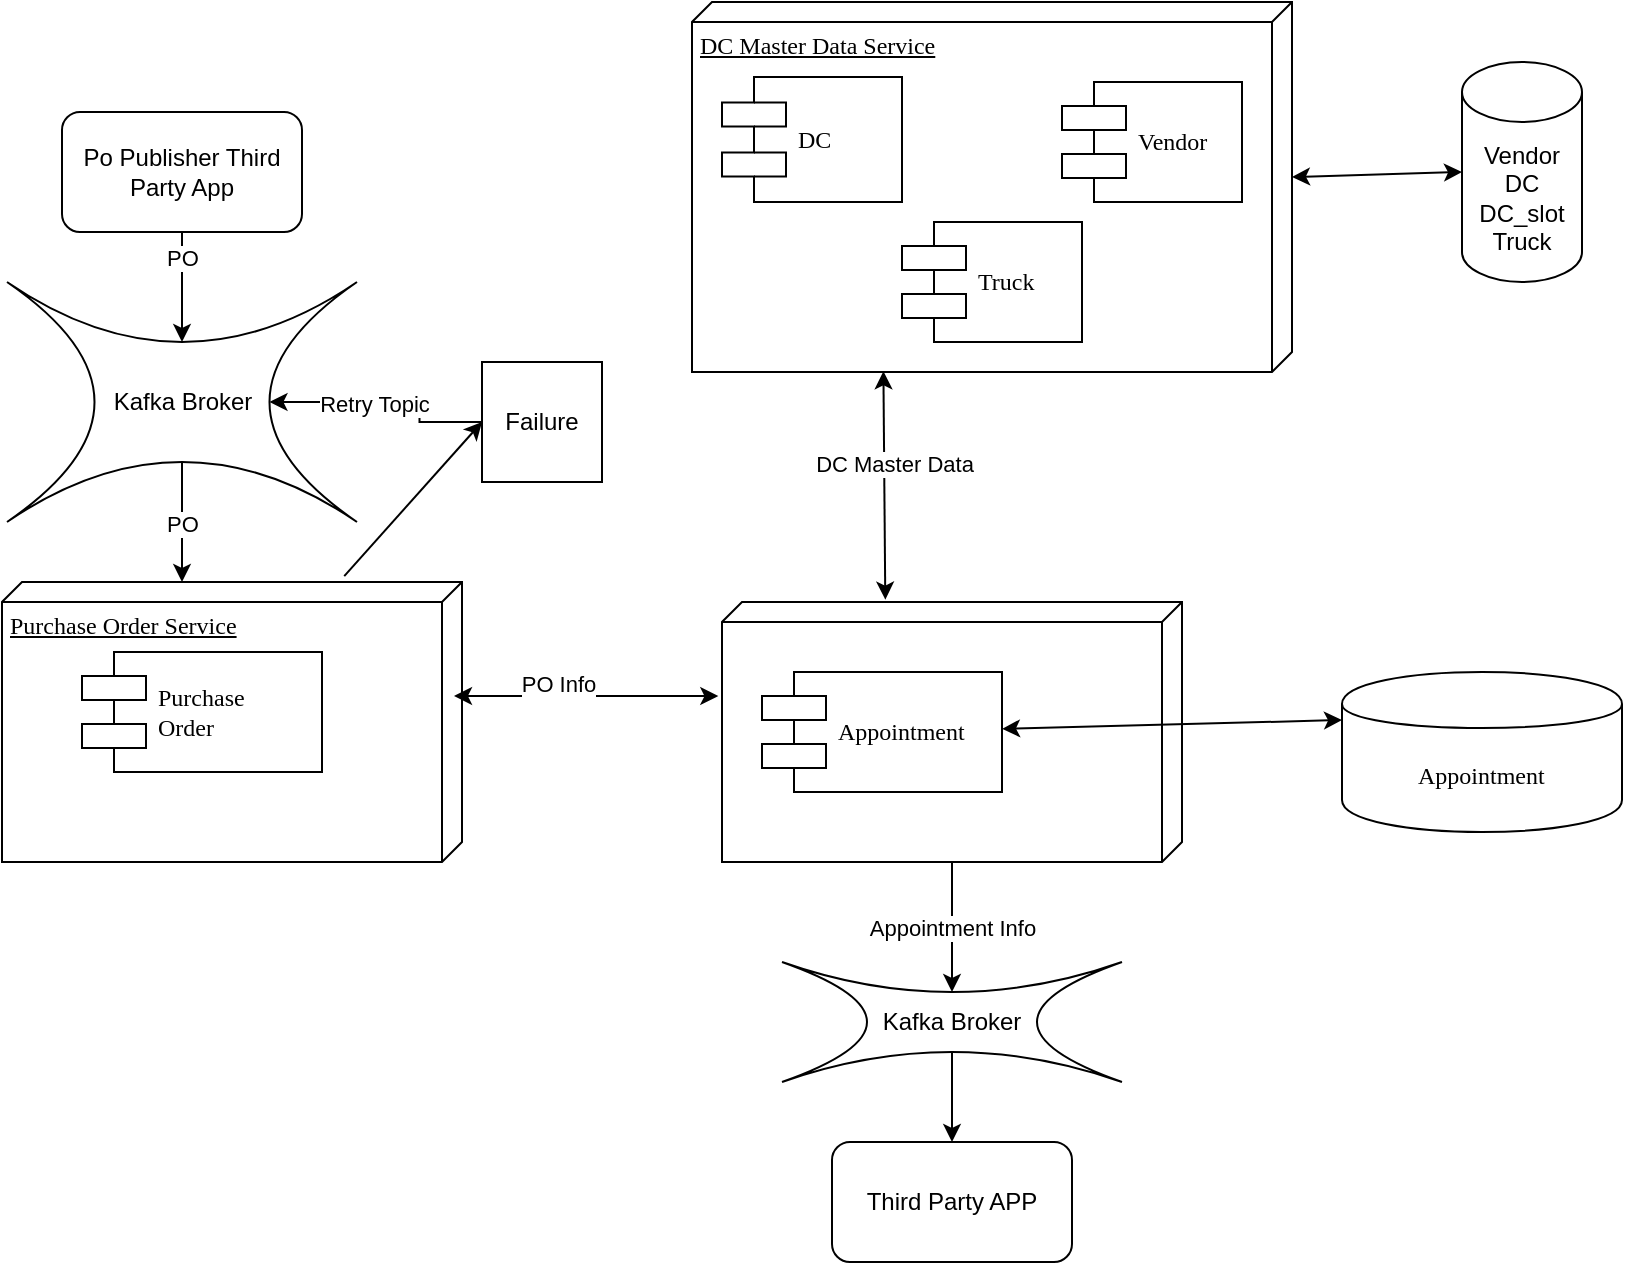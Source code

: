 <mxfile version="13.8.3" type="github">
  <diagram name="Page-1" id="5f0bae14-7c28-e335-631c-24af17079c00">
    <mxGraphModel dx="920" dy="567" grid="1" gridSize="10" guides="1" tooltips="1" connect="1" arrows="1" fold="1" page="1" pageScale="1" pageWidth="1100" pageHeight="850" background="#ffffff" math="0" shadow="0">
      <root>
        <mxCell id="0" />
        <mxCell id="1" parent="0" />
        <mxCell id="39150e848f15840c-1" value="Purchase Order Service" style="verticalAlign=top;align=left;spacingTop=8;spacingLeft=2;spacingRight=12;shape=cube;size=10;direction=south;fontStyle=4;html=1;rounded=0;shadow=0;comic=0;labelBackgroundColor=none;strokeWidth=1;fontFamily=Verdana;fontSize=12" parent="1" vertex="1">
          <mxGeometry x="30" y="330" width="230" height="140" as="geometry" />
        </mxCell>
        <mxCell id="39150e848f15840c-2" value="DC Master Data Service" style="verticalAlign=top;align=left;spacingTop=8;spacingLeft=2;spacingRight=12;shape=cube;size=10;direction=south;fontStyle=4;html=1;rounded=0;shadow=0;comic=0;labelBackgroundColor=none;strokeWidth=1;fontFamily=Verdana;fontSize=12" parent="1" vertex="1">
          <mxGeometry x="375" y="40" width="300" height="185" as="geometry" />
        </mxCell>
        <mxCell id="GUGE5f8yUADNLL46IxdL-25" value="Appointment Info" style="edgeStyle=orthogonalEdgeStyle;rounded=0;orthogonalLoop=1;jettySize=auto;html=1;entryX=0.5;entryY=0.25;entryDx=0;entryDy=0;entryPerimeter=0;" edge="1" parent="1" source="39150e848f15840c-3" target="GUGE5f8yUADNLL46IxdL-21">
          <mxGeometry relative="1" as="geometry">
            <mxPoint x="380" y="510" as="targetPoint" />
          </mxGeometry>
        </mxCell>
        <mxCell id="39150e848f15840c-3" value="" style="verticalAlign=top;align=left;spacingTop=8;spacingLeft=2;spacingRight=12;shape=cube;size=10;direction=south;fontStyle=4;html=1;rounded=0;shadow=0;comic=0;labelBackgroundColor=none;strokeWidth=1;fontFamily=Verdana;fontSize=12" parent="1" vertex="1">
          <mxGeometry x="390" y="340" width="230" height="130" as="geometry" />
        </mxCell>
        <mxCell id="39150e848f15840c-5" value="Purchase &lt;br&gt;Order" style="shape=component;align=left;spacingLeft=36;rounded=0;shadow=0;comic=0;labelBackgroundColor=none;strokeWidth=1;fontFamily=Verdana;fontSize=12;html=1;" parent="1" vertex="1">
          <mxGeometry x="70" y="365" width="120" height="60" as="geometry" />
        </mxCell>
        <mxCell id="39150e848f15840c-7" value="DC&amp;nbsp;" style="shape=component;align=left;spacingLeft=36;rounded=0;shadow=0;comic=0;labelBackgroundColor=none;strokeWidth=1;fontFamily=Verdana;fontSize=12;html=1;" parent="1" vertex="1">
          <mxGeometry x="390" y="77.5" width="90" height="62.5" as="geometry" />
        </mxCell>
        <mxCell id="39150e848f15840c-10" value="Appointment" style="shape=component;align=left;spacingLeft=36;rounded=0;shadow=0;comic=0;labelBackgroundColor=none;strokeWidth=1;fontFamily=Verdana;fontSize=12;html=1;" parent="1" vertex="1">
          <mxGeometry x="410" y="375" width="120" height="60" as="geometry" />
        </mxCell>
        <mxCell id="GUGE5f8yUADNLL46IxdL-3" value="Vendor" style="shape=component;align=left;spacingLeft=36;rounded=0;shadow=0;comic=0;labelBackgroundColor=none;strokeWidth=1;fontFamily=Verdana;fontSize=12;html=1;" vertex="1" parent="1">
          <mxGeometry x="560" y="80" width="90" height="60" as="geometry" />
        </mxCell>
        <mxCell id="GUGE5f8yUADNLL46IxdL-4" value="Truck" style="shape=component;align=left;spacingLeft=36;rounded=0;shadow=0;comic=0;labelBackgroundColor=none;strokeWidth=1;fontFamily=Verdana;fontSize=12;html=1;" vertex="1" parent="1">
          <mxGeometry x="480" y="150" width="90" height="60" as="geometry" />
        </mxCell>
        <mxCell id="GUGE5f8yUADNLL46IxdL-6" value="Vendor&lt;br&gt;DC&lt;br&gt;DC_slot&lt;br&gt;Truck" style="shape=cylinder3;whiteSpace=wrap;html=1;boundedLbl=1;backgroundOutline=1;size=15;" vertex="1" parent="1">
          <mxGeometry x="760" y="70" width="60" height="110" as="geometry" />
        </mxCell>
        <mxCell id="GUGE5f8yUADNLL46IxdL-10" value="&lt;span&gt;Appointment&lt;/span&gt;" style="shape=cylinder;whiteSpace=wrap;html=1;boundedLbl=1;backgroundOutline=1;rounded=0;shadow=0;fontFamily=Verdana;align=left;strokeWidth=1;spacingLeft=36;comic=0;" vertex="1" parent="1">
          <mxGeometry x="700" y="375" width="140" height="80" as="geometry" />
        </mxCell>
        <mxCell id="GUGE5f8yUADNLL46IxdL-16" value="" style="endArrow=classic;startArrow=classic;html=1;entryX=0.998;entryY=0.681;entryDx=0;entryDy=0;entryPerimeter=0;exitX=-0.009;exitY=0.645;exitDx=0;exitDy=0;exitPerimeter=0;" edge="1" parent="1" source="39150e848f15840c-3" target="39150e848f15840c-2">
          <mxGeometry width="50" height="50" relative="1" as="geometry">
            <mxPoint x="360" y="310" as="sourcePoint" />
            <mxPoint x="410" y="260" as="targetPoint" />
          </mxGeometry>
        </mxCell>
        <mxCell id="GUGE5f8yUADNLL46IxdL-17" value="DC Master Data" style="edgeLabel;html=1;align=center;verticalAlign=middle;resizable=0;points=[];" vertex="1" connectable="0" parent="GUGE5f8yUADNLL46IxdL-16">
          <mxGeometry x="0.192" y="-6" relative="1" as="geometry">
            <mxPoint x="-1" as="offset" />
          </mxGeometry>
        </mxCell>
        <mxCell id="GUGE5f8yUADNLL46IxdL-19" value="" style="endArrow=classic;startArrow=classic;html=1;entryX=0;entryY=0.3;entryDx=0;entryDy=0;" edge="1" parent="1" source="39150e848f15840c-10" target="GUGE5f8yUADNLL46IxdL-10">
          <mxGeometry width="50" height="50" relative="1" as="geometry">
            <mxPoint x="320" y="455" as="sourcePoint" />
            <mxPoint x="390.711" y="405" as="targetPoint" />
          </mxGeometry>
        </mxCell>
        <mxCell id="GUGE5f8yUADNLL46IxdL-20" value="" style="endArrow=classic;startArrow=classic;html=1;exitX=0;exitY=0;exitDx=87.5;exitDy=0;exitPerimeter=0;entryX=0;entryY=0.5;entryDx=0;entryDy=0;entryPerimeter=0;" edge="1" parent="1" source="39150e848f15840c-2" target="GUGE5f8yUADNLL46IxdL-6">
          <mxGeometry width="50" height="50" relative="1" as="geometry">
            <mxPoint x="700" y="160" as="sourcePoint" />
            <mxPoint x="750" y="110" as="targetPoint" />
          </mxGeometry>
        </mxCell>
        <mxCell id="GUGE5f8yUADNLL46IxdL-21" value="Kafka Broker" style="shape=switch;whiteSpace=wrap;html=1;" vertex="1" parent="1">
          <mxGeometry x="420" y="520" width="170" height="60" as="geometry" />
        </mxCell>
        <mxCell id="GUGE5f8yUADNLL46IxdL-32" value="PO" style="edgeStyle=orthogonalEdgeStyle;rounded=0;orthogonalLoop=1;jettySize=auto;html=1;exitX=0.5;exitY=1;exitDx=0;exitDy=0;entryX=0.5;entryY=0.25;entryDx=0;entryDy=0;entryPerimeter=0;" edge="1" parent="1" source="GUGE5f8yUADNLL46IxdL-22" target="GUGE5f8yUADNLL46IxdL-31">
          <mxGeometry relative="1" as="geometry" />
        </mxCell>
        <mxCell id="GUGE5f8yUADNLL46IxdL-22" value="Po Publisher Third Party App" style="rounded=1;whiteSpace=wrap;html=1;" vertex="1" parent="1">
          <mxGeometry x="60" y="95" width="120" height="60" as="geometry" />
        </mxCell>
        <mxCell id="GUGE5f8yUADNLL46IxdL-23" value="Third Party APP" style="rounded=1;whiteSpace=wrap;html=1;" vertex="1" parent="1">
          <mxGeometry x="445" y="610" width="120" height="60" as="geometry" />
        </mxCell>
        <mxCell id="GUGE5f8yUADNLL46IxdL-28" value="" style="endArrow=classic;html=1;exitX=0.5;exitY=0.75;exitDx=0;exitDy=0;exitPerimeter=0;" edge="1" parent="1" source="GUGE5f8yUADNLL46IxdL-21" target="GUGE5f8yUADNLL46IxdL-23">
          <mxGeometry width="50" height="50" relative="1" as="geometry">
            <mxPoint x="287" y="570" as="sourcePoint" />
            <mxPoint x="410" y="520" as="targetPoint" />
          </mxGeometry>
        </mxCell>
        <mxCell id="GUGE5f8yUADNLL46IxdL-29" value="" style="endArrow=classic;startArrow=classic;html=1;exitX=0.362;exitY=1.008;exitDx=0;exitDy=0;exitPerimeter=0;" edge="1" parent="1" source="39150e848f15840c-3">
          <mxGeometry width="50" height="50" relative="1" as="geometry">
            <mxPoint x="375.0" y="495.37" as="sourcePoint" />
            <mxPoint x="256" y="387" as="targetPoint" />
          </mxGeometry>
        </mxCell>
        <mxCell id="GUGE5f8yUADNLL46IxdL-30" value="PO Info" style="edgeLabel;html=1;align=center;verticalAlign=middle;resizable=0;points=[];" vertex="1" connectable="0" parent="GUGE5f8yUADNLL46IxdL-29">
          <mxGeometry x="0.192" y="-6" relative="1" as="geometry">
            <mxPoint x="-1" as="offset" />
          </mxGeometry>
        </mxCell>
        <mxCell id="GUGE5f8yUADNLL46IxdL-33" value="PO" style="edgeStyle=orthogonalEdgeStyle;rounded=0;orthogonalLoop=1;jettySize=auto;html=1;exitX=0.5;exitY=0.75;exitDx=0;exitDy=0;exitPerimeter=0;" edge="1" parent="1" source="GUGE5f8yUADNLL46IxdL-31">
          <mxGeometry relative="1" as="geometry">
            <mxPoint x="120" y="330" as="targetPoint" />
          </mxGeometry>
        </mxCell>
        <mxCell id="GUGE5f8yUADNLL46IxdL-31" value="Kafka Broker" style="shape=switch;whiteSpace=wrap;html=1;" vertex="1" parent="1">
          <mxGeometry x="32.5" y="180" width="175" height="120" as="geometry" />
        </mxCell>
        <mxCell id="GUGE5f8yUADNLL46IxdL-36" value="" style="endArrow=classic;html=1;exitX=-0.021;exitY=0.256;exitDx=0;exitDy=0;exitPerimeter=0;" edge="1" parent="1" source="39150e848f15840c-1">
          <mxGeometry width="50" height="50" relative="1" as="geometry">
            <mxPoint x="210" y="320" as="sourcePoint" />
            <mxPoint x="270" y="250" as="targetPoint" />
          </mxGeometry>
        </mxCell>
        <mxCell id="GUGE5f8yUADNLL46IxdL-44" value="" style="edgeStyle=orthogonalEdgeStyle;rounded=0;orthogonalLoop=1;jettySize=auto;html=1;entryX=0.75;entryY=0.5;entryDx=0;entryDy=0;entryPerimeter=0;" edge="1" parent="1" source="GUGE5f8yUADNLL46IxdL-37" target="GUGE5f8yUADNLL46IxdL-31">
          <mxGeometry relative="1" as="geometry" />
        </mxCell>
        <mxCell id="GUGE5f8yUADNLL46IxdL-45" value="Retry Topic" style="edgeLabel;html=1;align=center;verticalAlign=middle;resizable=0;points=[];" vertex="1" connectable="0" parent="GUGE5f8yUADNLL46IxdL-44">
          <mxGeometry x="0.113" y="1" relative="1" as="geometry">
            <mxPoint as="offset" />
          </mxGeometry>
        </mxCell>
        <mxCell id="GUGE5f8yUADNLL46IxdL-37" value="Failure" style="whiteSpace=wrap;html=1;aspect=fixed;" vertex="1" parent="1">
          <mxGeometry x="270" y="220" width="60" height="60" as="geometry" />
        </mxCell>
      </root>
    </mxGraphModel>
  </diagram>
</mxfile>
